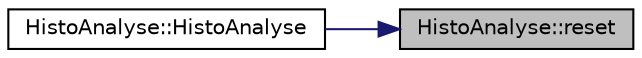 digraph "HistoAnalyse::reset"
{
 // LATEX_PDF_SIZE
  edge [fontname="Helvetica",fontsize="10",labelfontname="Helvetica",labelfontsize="10"];
  node [fontname="Helvetica",fontsize="10",shape=record];
  rankdir="RL";
  Node1 [label="HistoAnalyse::reset",height=0.2,width=0.4,color="black", fillcolor="grey75", style="filled", fontcolor="black",tooltip=" "];
  Node1 -> Node2 [dir="back",color="midnightblue",fontsize="10",style="solid",fontname="Helvetica"];
  Node2 [label="HistoAnalyse::HistoAnalyse",height=0.2,width=0.4,color="black", fillcolor="white", style="filled",URL="$class_histo_analyse.html#af8f987406d09952a30925b68bf3eb3f6",tooltip=" "];
}
